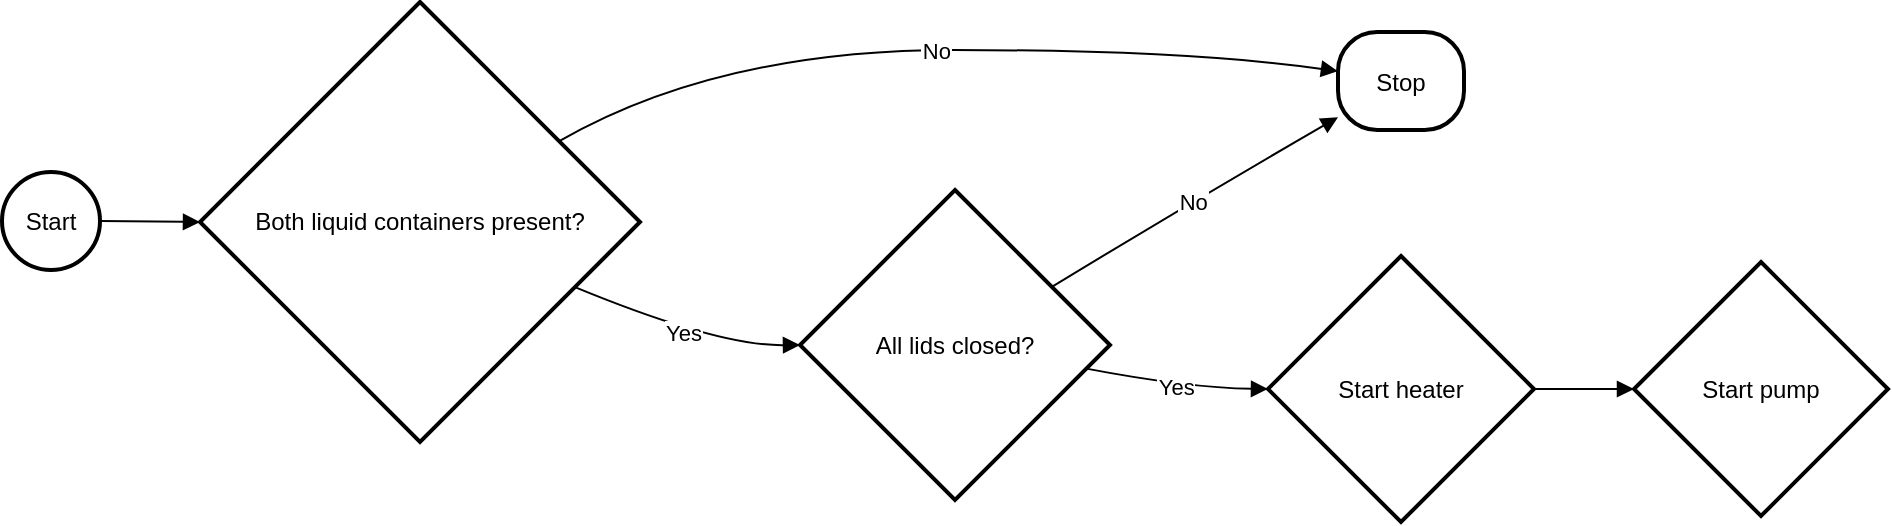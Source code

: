 <mxfile version="24.9.3">
  <diagram name="Page-1" id="wk6D9tu7lW2pgBhPsqV3">
    <mxGraphModel>
      <root>
        <mxCell id="0" />
        <mxCell id="1" parent="0" />
        <mxCell id="2" value="Start" style="ellipse;aspect=fixed;strokeWidth=2;whiteSpace=wrap;" vertex="1" parent="1">
          <mxGeometry x="8" y="93" width="49" height="49" as="geometry" />
        </mxCell>
        <mxCell id="3" value="Both liquid containers present?" style="rhombus;strokeWidth=2;whiteSpace=wrap;" vertex="1" parent="1">
          <mxGeometry x="107" y="8" width="220" height="220" as="geometry" />
        </mxCell>
        <mxCell id="4" value="All lids closed?" style="rhombus;strokeWidth=2;whiteSpace=wrap;" vertex="1" parent="1">
          <mxGeometry x="407" y="102" width="155" height="155" as="geometry" />
        </mxCell>
        <mxCell id="5" value="Stop" style="rounded=1;arcSize=40;strokeWidth=2" vertex="1" parent="1">
          <mxGeometry x="676" y="23" width="63" height="49" as="geometry" />
        </mxCell>
        <mxCell id="6" value="Start heater" style="rhombus;strokeWidth=2;whiteSpace=wrap;" vertex="1" parent="1">
          <mxGeometry x="641" y="135" width="133" height="133" as="geometry" />
        </mxCell>
        <mxCell id="7" value="Start pump" style="rhombus;strokeWidth=2;whiteSpace=wrap;" vertex="1" parent="1">
          <mxGeometry x="824" y="138" width="127" height="127" as="geometry" />
        </mxCell>
        <mxCell id="8" value="" style="curved=1;startArrow=none;endArrow=block;exitX=1;exitY=0.51;entryX=0;entryY=0.5;" edge="1" parent="1" source="2" target="3">
          <mxGeometry relative="1" as="geometry">
            <Array as="points" />
          </mxGeometry>
        </mxCell>
        <mxCell id="9" value="Yes" style="curved=1;startArrow=none;endArrow=block;exitX=1;exitY=0.71;entryX=0;entryY=0.5;" edge="1" parent="1" source="3" target="4">
          <mxGeometry relative="1" as="geometry">
            <Array as="points">
              <mxPoint x="366" y="180" />
            </Array>
          </mxGeometry>
        </mxCell>
        <mxCell id="10" value="No" style="curved=1;startArrow=none;endArrow=block;exitX=1;exitY=0.21;entryX=0;entryY=0.4;" edge="1" parent="1" source="3" target="5">
          <mxGeometry relative="1" as="geometry">
            <Array as="points">
              <mxPoint x="366" y="32" />
              <mxPoint x="601" y="32" />
            </Array>
          </mxGeometry>
        </mxCell>
        <mxCell id="11" value="No" style="curved=1;startArrow=none;endArrow=block;exitX=1;exitY=0.2;entryX=0;entryY=0.87;" edge="1" parent="1" source="4" target="5">
          <mxGeometry relative="1" as="geometry">
            <Array as="points">
              <mxPoint x="601" y="109" />
            </Array>
          </mxGeometry>
        </mxCell>
        <mxCell id="12" value="Yes" style="curved=1;startArrow=none;endArrow=block;exitX=1;exitY=0.59;entryX=0;entryY=0.5;" edge="1" parent="1" source="4" target="6">
          <mxGeometry relative="1" as="geometry">
            <Array as="points">
              <mxPoint x="601" y="201" />
            </Array>
          </mxGeometry>
        </mxCell>
        <mxCell id="13" value="" style="curved=1;startArrow=none;endArrow=block;exitX=1;exitY=0.5;entryX=0;entryY=0.5;" edge="1" parent="1" source="6" target="7">
          <mxGeometry relative="1" as="geometry">
            <Array as="points" />
          </mxGeometry>
        </mxCell>
      </root>
    </mxGraphModel>
  </diagram>
</mxfile>
